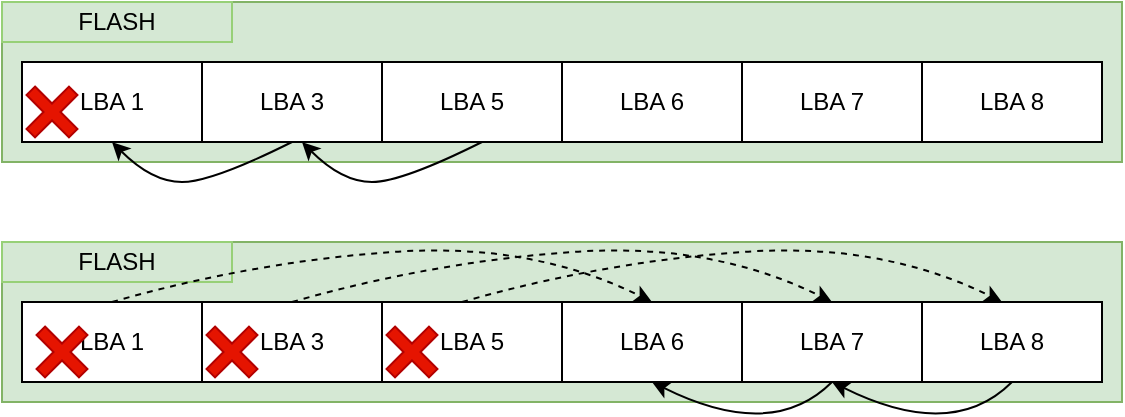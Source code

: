<mxfile version="16.6.1" type="device"><diagram id="KccikMxwdwWxa0a3TGV7" name="Page-1"><mxGraphModel dx="810" dy="442" grid="1" gridSize="10" guides="1" tooltips="1" connect="1" arrows="1" fold="1" page="1" pageScale="1" pageWidth="850" pageHeight="1100" math="0" shadow="0"><root><mxCell id="0"/><mxCell id="1" parent="0"/><mxCell id="22Cx5AgFyQwF5HAPyph6-3" value="" style="rounded=0;whiteSpace=wrap;html=1;fillColor=#d5e8d4;strokeColor=#82b366;" vertex="1" parent="1"><mxGeometry x="170" y="270" width="560" height="80" as="geometry"/></mxCell><mxCell id="22Cx5AgFyQwF5HAPyph6-1" value="LBA 1" style="rounded=0;whiteSpace=wrap;html=1;" vertex="1" parent="1"><mxGeometry x="180" y="300" width="90" height="40" as="geometry"/></mxCell><mxCell id="22Cx5AgFyQwF5HAPyph6-5" value="FLASH" style="text;html=1;fillColor=none;align=center;verticalAlign=middle;whiteSpace=wrap;rounded=0;strokeColor=#97D077;" vertex="1" parent="1"><mxGeometry x="170" y="270" width="115" height="20" as="geometry"/></mxCell><mxCell id="22Cx5AgFyQwF5HAPyph6-31" value="LBA 3" style="rounded=0;whiteSpace=wrap;html=1;" vertex="1" parent="1"><mxGeometry x="270" y="300" width="90" height="40" as="geometry"/></mxCell><mxCell id="22Cx5AgFyQwF5HAPyph6-32" value="" style="curved=1;endArrow=classic;html=1;rounded=0;exitX=0.5;exitY=1;exitDx=0;exitDy=0;entryX=0.5;entryY=1;entryDx=0;entryDy=0;" edge="1" parent="1" source="22Cx5AgFyQwF5HAPyph6-31" target="22Cx5AgFyQwF5HAPyph6-1"><mxGeometry width="50" height="50" relative="1" as="geometry"><mxPoint x="365" y="450" as="sourcePoint"/><mxPoint x="415" y="400" as="targetPoint"/><Array as="points"><mxPoint x="275" y="360"/><mxPoint x="245" y="360"/></Array></mxGeometry></mxCell><mxCell id="22Cx5AgFyQwF5HAPyph6-35" value="LBA 5" style="rounded=0;whiteSpace=wrap;html=1;" vertex="1" parent="1"><mxGeometry x="360" y="300" width="90" height="40" as="geometry"/></mxCell><mxCell id="22Cx5AgFyQwF5HAPyph6-38" value="" style="shape=cross;whiteSpace=wrap;html=1;rotation=45;fillColor=#e51400;fontColor=#ffffff;strokeColor=#B20000;" vertex="1" parent="1"><mxGeometry x="180" y="310" width="30" height="30" as="geometry"/></mxCell><mxCell id="22Cx5AgFyQwF5HAPyph6-39" value="" style="rounded=0;whiteSpace=wrap;html=1;fillColor=#d5e8d4;strokeColor=#82b366;" vertex="1" parent="1"><mxGeometry x="170" y="390" width="560" height="80" as="geometry"/></mxCell><mxCell id="22Cx5AgFyQwF5HAPyph6-40" value="LBA 1" style="rounded=0;whiteSpace=wrap;html=1;" vertex="1" parent="1"><mxGeometry x="180" y="420" width="90" height="40" as="geometry"/></mxCell><mxCell id="22Cx5AgFyQwF5HAPyph6-41" value="FLASH" style="text;html=1;fillColor=none;align=center;verticalAlign=middle;whiteSpace=wrap;rounded=0;strokeColor=#97D077;" vertex="1" parent="1"><mxGeometry x="170" y="390" width="115" height="20" as="geometry"/></mxCell><mxCell id="22Cx5AgFyQwF5HAPyph6-43" value="LBA 3" style="rounded=0;whiteSpace=wrap;html=1;" vertex="1" parent="1"><mxGeometry x="270" y="420" width="90" height="40" as="geometry"/></mxCell><mxCell id="22Cx5AgFyQwF5HAPyph6-46" value="LBA 5" style="rounded=0;whiteSpace=wrap;html=1;" vertex="1" parent="1"><mxGeometry x="360" y="420" width="90" height="40" as="geometry"/></mxCell><mxCell id="22Cx5AgFyQwF5HAPyph6-49" value="LBA 6" style="rounded=0;whiteSpace=wrap;html=1;" vertex="1" parent="1"><mxGeometry x="450" y="420" width="90" height="40" as="geometry"/></mxCell><mxCell id="22Cx5AgFyQwF5HAPyph6-50" value="LBA 7" style="rounded=0;whiteSpace=wrap;html=1;" vertex="1" parent="1"><mxGeometry x="540" y="420" width="90" height="40" as="geometry"/></mxCell><mxCell id="22Cx5AgFyQwF5HAPyph6-51" value="LBA 8" style="rounded=0;whiteSpace=wrap;html=1;" vertex="1" parent="1"><mxGeometry x="630" y="420" width="90" height="40" as="geometry"/></mxCell><mxCell id="22Cx5AgFyQwF5HAPyph6-52" value="" style="curved=1;endArrow=classic;html=1;rounded=0;exitX=0.5;exitY=1;exitDx=0;exitDy=0;entryX=0.5;entryY=1;entryDx=0;entryDy=0;" edge="1" parent="1" source="22Cx5AgFyQwF5HAPyph6-51" target="22Cx5AgFyQwF5HAPyph6-50"><mxGeometry width="50" height="50" relative="1" as="geometry"><mxPoint x="885" y="490" as="sourcePoint"/><mxPoint x="705" y="490" as="targetPoint"/><Array as="points"><mxPoint x="645" y="490"/></Array></mxGeometry></mxCell><mxCell id="22Cx5AgFyQwF5HAPyph6-54" value="" style="shape=cross;whiteSpace=wrap;html=1;rotation=45;fillColor=#e51400;fontColor=#ffffff;strokeColor=#B20000;" vertex="1" parent="1"><mxGeometry x="185" y="430" width="30" height="30" as="geometry"/></mxCell><mxCell id="22Cx5AgFyQwF5HAPyph6-55" value="" style="shape=cross;whiteSpace=wrap;html=1;rotation=45;fillColor=#e51400;fontColor=#ffffff;strokeColor=#B20000;" vertex="1" parent="1"><mxGeometry x="270" y="430" width="30" height="30" as="geometry"/></mxCell><mxCell id="22Cx5AgFyQwF5HAPyph6-56" value="" style="shape=cross;whiteSpace=wrap;html=1;rotation=45;fillColor=#e51400;fontColor=#ffffff;strokeColor=#B20000;" vertex="1" parent="1"><mxGeometry x="360" y="430" width="30" height="30" as="geometry"/></mxCell><mxCell id="22Cx5AgFyQwF5HAPyph6-58" value="" style="curved=1;endArrow=classic;html=1;rounded=0;exitX=0.5;exitY=0;exitDx=0;exitDy=0;entryX=0.5;entryY=0;entryDx=0;entryDy=0;dashed=1;" edge="1" parent="1" source="22Cx5AgFyQwF5HAPyph6-40" target="22Cx5AgFyQwF5HAPyph6-49"><mxGeometry width="50" height="50" relative="1" as="geometry"><mxPoint x="775" y="470" as="sourcePoint"/><mxPoint x="685" y="470" as="targetPoint"/><Array as="points"><mxPoint x="295" y="400"/><mxPoint x="435" y="390"/></Array></mxGeometry></mxCell><mxCell id="22Cx5AgFyQwF5HAPyph6-64" value="" style="curved=1;endArrow=classic;html=1;rounded=0;exitX=0.5;exitY=1;exitDx=0;exitDy=0;entryX=0.5;entryY=1;entryDx=0;entryDy=0;" edge="1" parent="1"><mxGeometry width="50" height="50" relative="1" as="geometry"><mxPoint x="410" y="340" as="sourcePoint"/><mxPoint x="320" y="340" as="targetPoint"/><Array as="points"><mxPoint x="370" y="360"/><mxPoint x="340" y="360"/></Array></mxGeometry></mxCell><mxCell id="22Cx5AgFyQwF5HAPyph6-65" value="" style="curved=1;endArrow=classic;html=1;rounded=0;exitX=0.5;exitY=1;exitDx=0;exitDy=0;entryX=0.5;entryY=1;entryDx=0;entryDy=0;" edge="1" parent="1"><mxGeometry width="50" height="50" relative="1" as="geometry"><mxPoint x="585" y="460" as="sourcePoint"/><mxPoint x="495" y="460" as="targetPoint"/><Array as="points"><mxPoint x="555" y="490"/></Array></mxGeometry></mxCell><mxCell id="22Cx5AgFyQwF5HAPyph6-66" value="LBA 6" style="rounded=0;whiteSpace=wrap;html=1;" vertex="1" parent="1"><mxGeometry x="450" y="300" width="90" height="40" as="geometry"/></mxCell><mxCell id="22Cx5AgFyQwF5HAPyph6-67" value="LBA 7" style="rounded=0;whiteSpace=wrap;html=1;" vertex="1" parent="1"><mxGeometry x="540" y="300" width="90" height="40" as="geometry"/></mxCell><mxCell id="22Cx5AgFyQwF5HAPyph6-68" value="LBA 8" style="rounded=0;whiteSpace=wrap;html=1;" vertex="1" parent="1"><mxGeometry x="630" y="300" width="90" height="40" as="geometry"/></mxCell><mxCell id="22Cx5AgFyQwF5HAPyph6-69" value="" style="curved=1;endArrow=classic;html=1;rounded=0;exitX=0.5;exitY=0;exitDx=0;exitDy=0;entryX=0.5;entryY=0;entryDx=0;entryDy=0;dashed=1;" edge="1" parent="1"><mxGeometry width="50" height="50" relative="1" as="geometry"><mxPoint x="315" y="420" as="sourcePoint"/><mxPoint x="585" y="420" as="targetPoint"/><Array as="points"><mxPoint x="385" y="400"/><mxPoint x="525" y="390"/></Array></mxGeometry></mxCell><mxCell id="22Cx5AgFyQwF5HAPyph6-71" value="" style="curved=1;endArrow=classic;html=1;rounded=0;exitX=0.5;exitY=0;exitDx=0;exitDy=0;entryX=0.5;entryY=0;entryDx=0;entryDy=0;dashed=1;" edge="1" parent="1"><mxGeometry width="50" height="50" relative="1" as="geometry"><mxPoint x="400" y="420" as="sourcePoint"/><mxPoint x="670" y="420" as="targetPoint"/><Array as="points"><mxPoint x="470" y="400"/><mxPoint x="610" y="390"/></Array></mxGeometry></mxCell></root></mxGraphModel></diagram></mxfile>